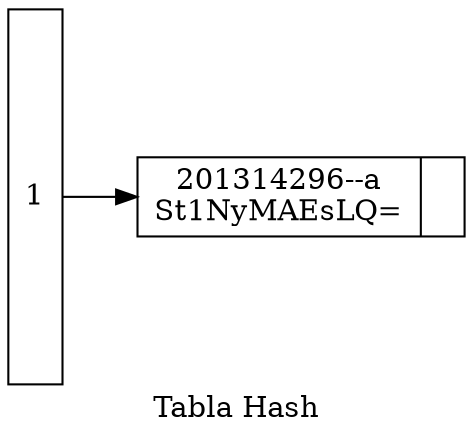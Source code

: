 digraph TablaHas{
nodesep=0.08;
rankdir=LR;
node [shape=record,width=0.1,height=0.1];
nodo0 [label = "  <f0>1 " , height=2.5];
nodo1[label = " {201314296--a\nSt1NyMAEsLQ=|}"];

nodo0:f0->nodo1
label = " Tabla Hash "; 
}

